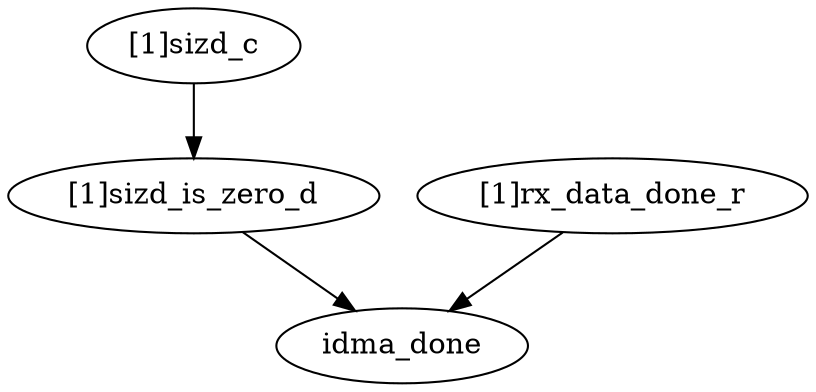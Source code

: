 strict digraph "" {
	"[1]sizd_c"	 [complexity=5,
		importance=0.054815941026,
		rank=0.0109631882052];
	"[1]sizd_is_zero_d"	 [complexity=3,
		importance=0.0250519863844,
		rank=0.00835066212814];
	"[1]sizd_c" -> "[1]sizd_is_zero_d";
	idma_done	 [complexity=0,
		importance=0.0127612301805,
		rank=0.0];
	"[1]sizd_is_zero_d" -> idma_done;
	"[1]rx_data_done_r"	 [complexity=3,
		importance=0.0256164667711,
		rank=0.00853882225703];
	"[1]rx_data_done_r" -> idma_done;
}
